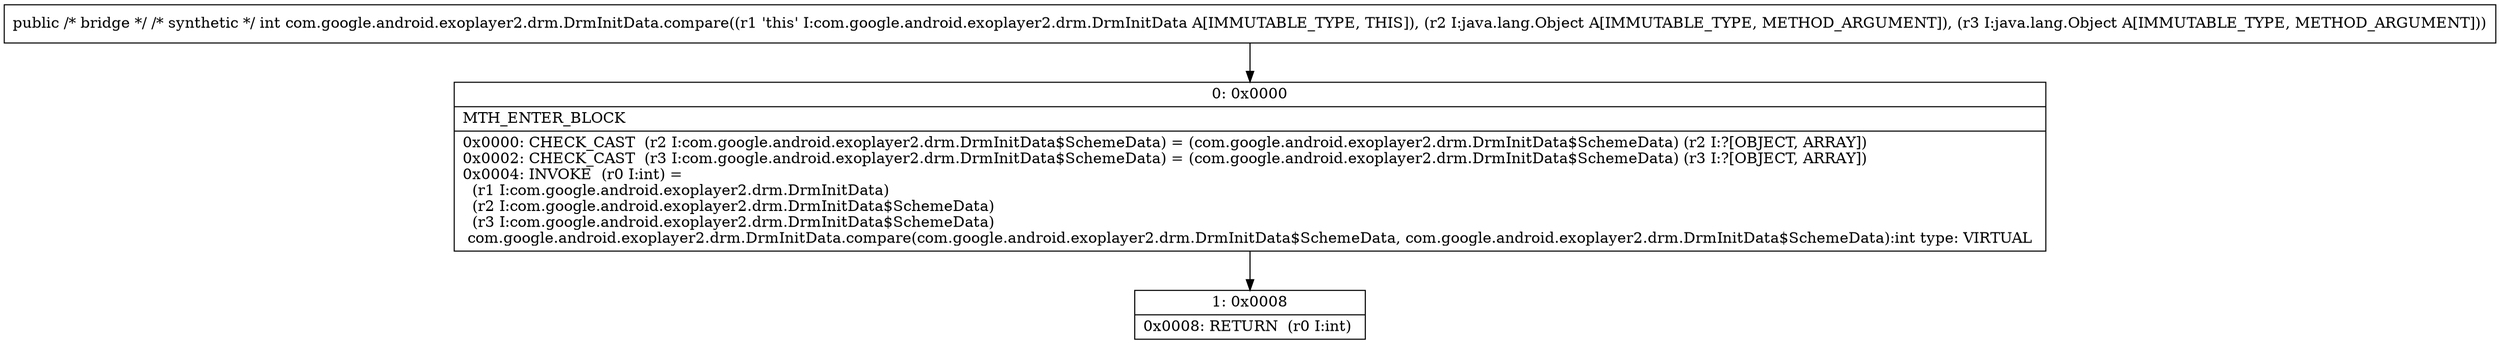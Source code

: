 digraph "CFG forcom.google.android.exoplayer2.drm.DrmInitData.compare(Ljava\/lang\/Object;Ljava\/lang\/Object;)I" {
Node_0 [shape=record,label="{0\:\ 0x0000|MTH_ENTER_BLOCK\l|0x0000: CHECK_CAST  (r2 I:com.google.android.exoplayer2.drm.DrmInitData$SchemeData) = (com.google.android.exoplayer2.drm.DrmInitData$SchemeData) (r2 I:?[OBJECT, ARRAY]) \l0x0002: CHECK_CAST  (r3 I:com.google.android.exoplayer2.drm.DrmInitData$SchemeData) = (com.google.android.exoplayer2.drm.DrmInitData$SchemeData) (r3 I:?[OBJECT, ARRAY]) \l0x0004: INVOKE  (r0 I:int) = \l  (r1 I:com.google.android.exoplayer2.drm.DrmInitData)\l  (r2 I:com.google.android.exoplayer2.drm.DrmInitData$SchemeData)\l  (r3 I:com.google.android.exoplayer2.drm.DrmInitData$SchemeData)\l com.google.android.exoplayer2.drm.DrmInitData.compare(com.google.android.exoplayer2.drm.DrmInitData$SchemeData, com.google.android.exoplayer2.drm.DrmInitData$SchemeData):int type: VIRTUAL \l}"];
Node_1 [shape=record,label="{1\:\ 0x0008|0x0008: RETURN  (r0 I:int) \l}"];
MethodNode[shape=record,label="{public \/* bridge *\/ \/* synthetic *\/ int com.google.android.exoplayer2.drm.DrmInitData.compare((r1 'this' I:com.google.android.exoplayer2.drm.DrmInitData A[IMMUTABLE_TYPE, THIS]), (r2 I:java.lang.Object A[IMMUTABLE_TYPE, METHOD_ARGUMENT]), (r3 I:java.lang.Object A[IMMUTABLE_TYPE, METHOD_ARGUMENT])) }"];
MethodNode -> Node_0;
Node_0 -> Node_1;
}

